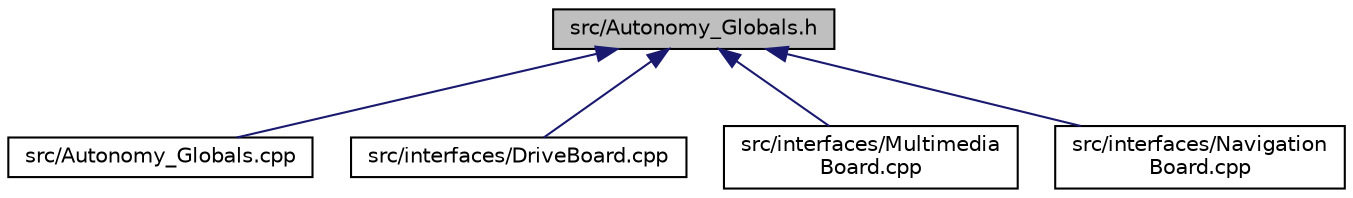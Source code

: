 digraph "src/Autonomy_Globals.h"
{
 // LATEX_PDF_SIZE
  edge [fontname="Helvetica",fontsize="10",labelfontname="Helvetica",labelfontsize="10"];
  node [fontname="Helvetica",fontsize="10",shape=record];
  Node1 [label="src/Autonomy_Globals.h",height=0.2,width=0.4,color="black", fillcolor="grey75", style="filled", fontcolor="black",tooltip="Defines functions and objects used project wide."];
  Node1 -> Node2 [dir="back",color="midnightblue",fontsize="10",style="solid",fontname="Helvetica"];
  Node2 [label="src/Autonomy_Globals.cpp",height=0.2,width=0.4,color="black", fillcolor="white", style="filled",URL="$Autonomy__Globals_8cpp.html",tooltip="Sets up functions and classes used project wide."];
  Node1 -> Node3 [dir="back",color="midnightblue",fontsize="10",style="solid",fontname="Helvetica"];
  Node3 [label="src/interfaces/DriveBoard.cpp",height=0.2,width=0.4,color="black", fillcolor="white", style="filled",URL="$DriveBoard_8cpp.html",tooltip="Implements the interface for sending commands to the drive board on the Rover."];
  Node1 -> Node4 [dir="back",color="midnightblue",fontsize="10",style="solid",fontname="Helvetica"];
  Node4 [label="src/interfaces/Multimedia\lBoard.cpp",height=0.2,width=0.4,color="black", fillcolor="white", style="filled",URL="$MultimediaBoard_8cpp.html",tooltip="Implements the MultimediaBoard class."];
  Node1 -> Node5 [dir="back",color="midnightblue",fontsize="10",style="solid",fontname="Helvetica"];
  Node5 [label="src/interfaces/Navigation\lBoard.cpp",height=0.2,width=0.4,color="black", fillcolor="white", style="filled",URL="$NavigationBoard_8cpp.html",tooltip="Implements NavigationBoard class."];
}
